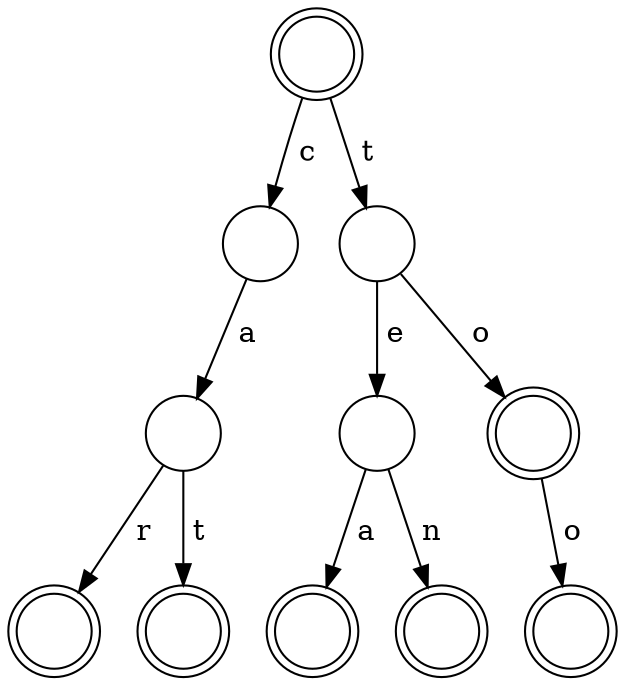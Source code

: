 digraph {
node [shape="circle",ordering="out"]
140231739066632 [label="",shape="doublecircle"]
140231739067248 [label=""]
140231739067360 [label=""]
140231739067808 [label="",shape="doublecircle"]
140231739067360 -> 140231739067808 [label=" r"]
140231739067920 [label="",shape="doublecircle"]
140231739067360 -> 140231739067920 [label=" t"]
140231739067248 -> 140231739067360 [label=" a"]
140231739066632 -> 140231739067248 [label=" c"]
140231739066856 [label=""]
140231739067304 [label=""]
140231739067976 [label="",shape="doublecircle"]
140231739067304 -> 140231739067976 [label=" a"]
140231739068144 [label="",shape="doublecircle"]
140231739067304 -> 140231739068144 [label=" n"]
140231739066856 -> 140231739067304 [label=" e"]
140231739067584 [label="",shape="doublecircle"]
140231739067528 [label="",shape="doublecircle"]
140231739067584 -> 140231739067528 [label=" o"]
140231739066856 -> 140231739067584 [label=" o"]
140231739066632 -> 140231739066856 [label=" t"]
}

